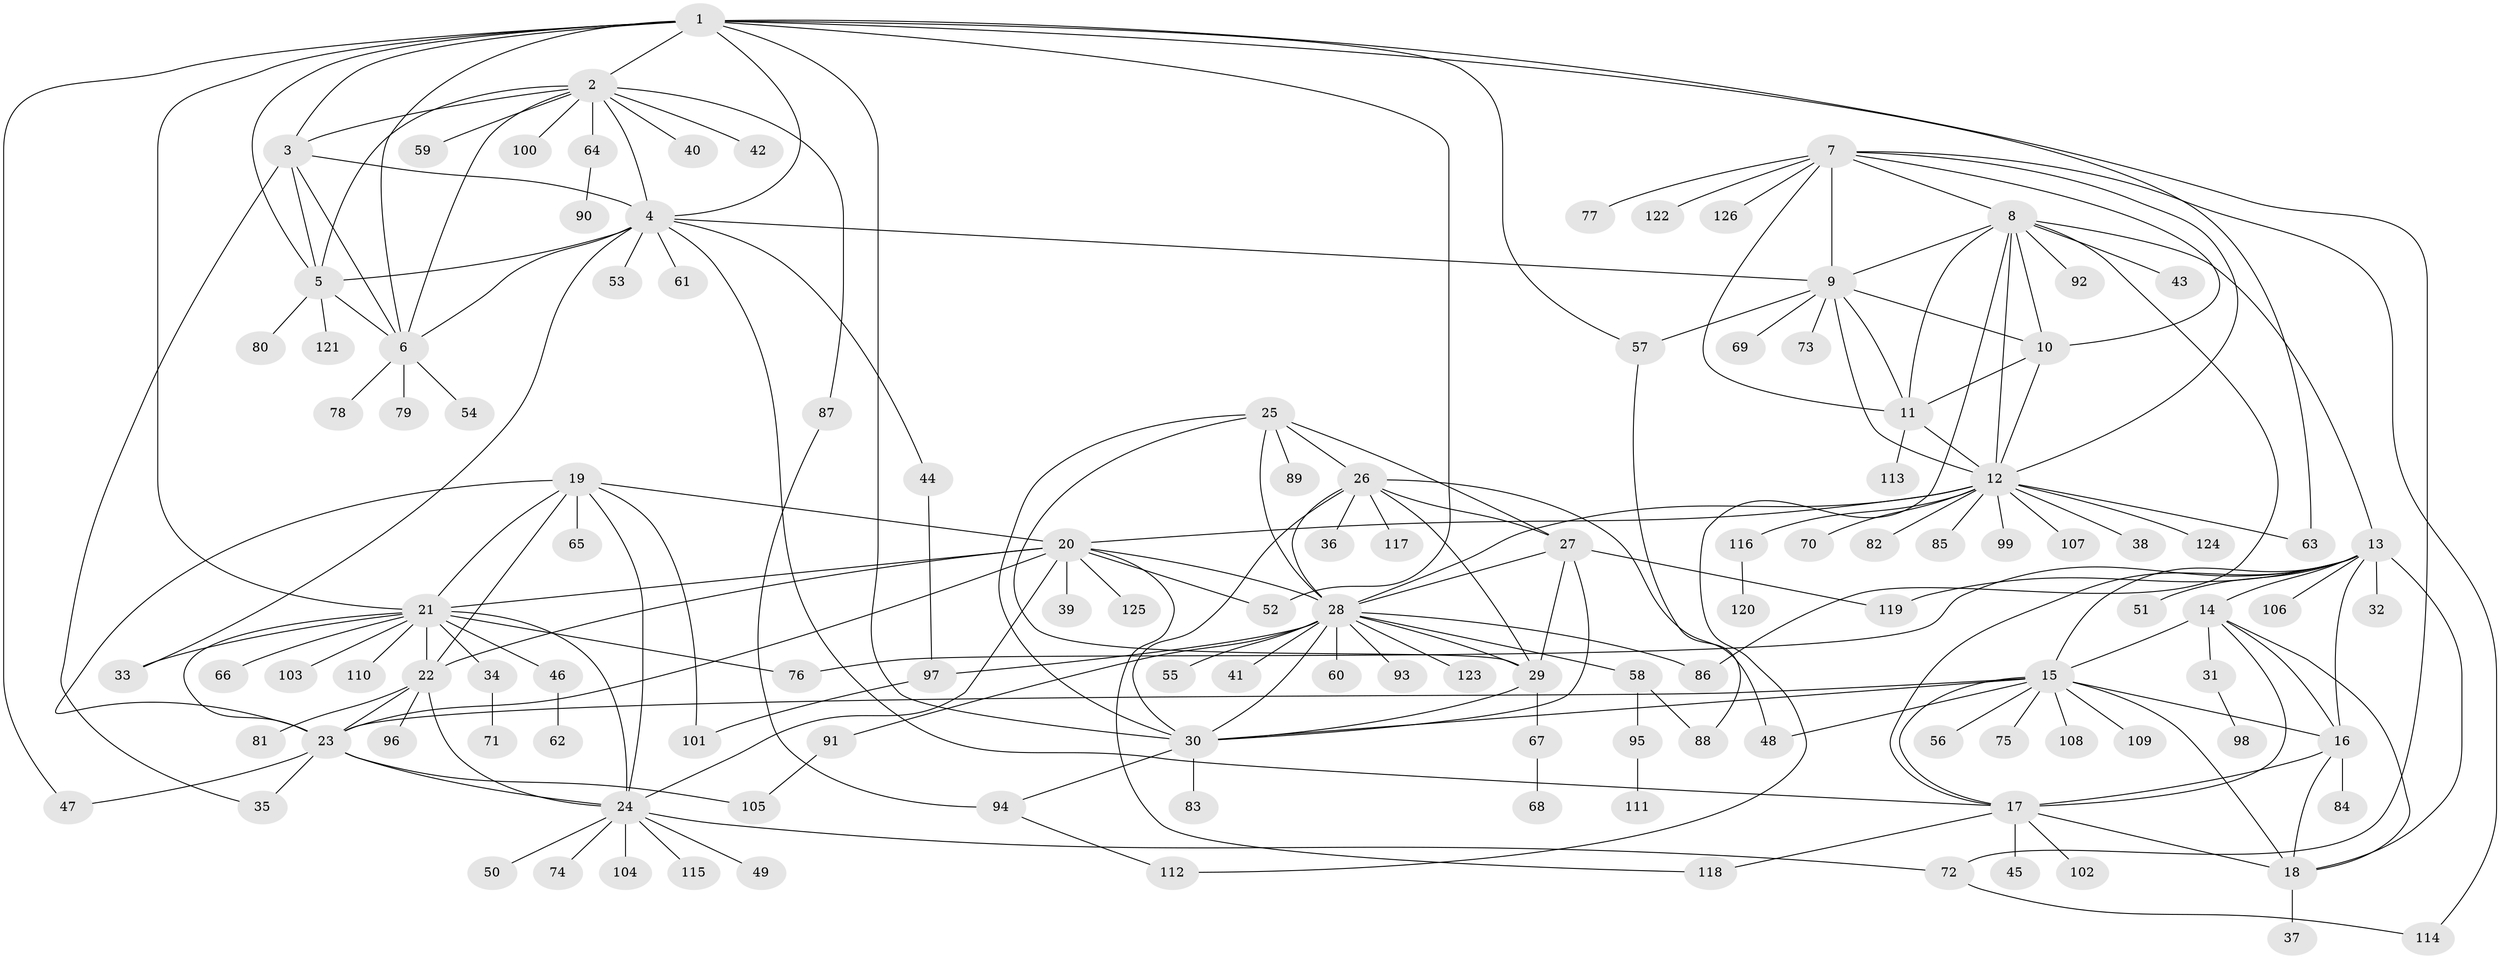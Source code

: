 // Generated by graph-tools (version 1.1) at 2025/02/03/09/25 03:02:45]
// undirected, 126 vertices, 200 edges
graph export_dot {
graph [start="1"]
  node [color=gray90,style=filled];
  1;
  2;
  3;
  4;
  5;
  6;
  7;
  8;
  9;
  10;
  11;
  12;
  13;
  14;
  15;
  16;
  17;
  18;
  19;
  20;
  21;
  22;
  23;
  24;
  25;
  26;
  27;
  28;
  29;
  30;
  31;
  32;
  33;
  34;
  35;
  36;
  37;
  38;
  39;
  40;
  41;
  42;
  43;
  44;
  45;
  46;
  47;
  48;
  49;
  50;
  51;
  52;
  53;
  54;
  55;
  56;
  57;
  58;
  59;
  60;
  61;
  62;
  63;
  64;
  65;
  66;
  67;
  68;
  69;
  70;
  71;
  72;
  73;
  74;
  75;
  76;
  77;
  78;
  79;
  80;
  81;
  82;
  83;
  84;
  85;
  86;
  87;
  88;
  89;
  90;
  91;
  92;
  93;
  94;
  95;
  96;
  97;
  98;
  99;
  100;
  101;
  102;
  103;
  104;
  105;
  106;
  107;
  108;
  109;
  110;
  111;
  112;
  113;
  114;
  115;
  116;
  117;
  118;
  119;
  120;
  121;
  122;
  123;
  124;
  125;
  126;
  1 -- 2;
  1 -- 3;
  1 -- 4;
  1 -- 5;
  1 -- 6;
  1 -- 21;
  1 -- 30;
  1 -- 47;
  1 -- 52;
  1 -- 57;
  1 -- 63;
  1 -- 72;
  2 -- 3;
  2 -- 4;
  2 -- 5;
  2 -- 6;
  2 -- 40;
  2 -- 42;
  2 -- 59;
  2 -- 64;
  2 -- 87;
  2 -- 100;
  3 -- 4;
  3 -- 5;
  3 -- 6;
  3 -- 35;
  4 -- 5;
  4 -- 6;
  4 -- 9;
  4 -- 17;
  4 -- 33;
  4 -- 44;
  4 -- 53;
  4 -- 61;
  5 -- 6;
  5 -- 80;
  5 -- 121;
  6 -- 54;
  6 -- 78;
  6 -- 79;
  7 -- 8;
  7 -- 9;
  7 -- 10;
  7 -- 11;
  7 -- 12;
  7 -- 77;
  7 -- 114;
  7 -- 122;
  7 -- 126;
  8 -- 9;
  8 -- 10;
  8 -- 11;
  8 -- 12;
  8 -- 13;
  8 -- 43;
  8 -- 86;
  8 -- 92;
  8 -- 112;
  9 -- 10;
  9 -- 11;
  9 -- 12;
  9 -- 57;
  9 -- 69;
  9 -- 73;
  10 -- 11;
  10 -- 12;
  11 -- 12;
  11 -- 113;
  12 -- 20;
  12 -- 28;
  12 -- 38;
  12 -- 63;
  12 -- 70;
  12 -- 82;
  12 -- 85;
  12 -- 99;
  12 -- 107;
  12 -- 116;
  12 -- 124;
  13 -- 14;
  13 -- 15;
  13 -- 16;
  13 -- 17;
  13 -- 18;
  13 -- 32;
  13 -- 51;
  13 -- 76;
  13 -- 106;
  13 -- 119;
  14 -- 15;
  14 -- 16;
  14 -- 17;
  14 -- 18;
  14 -- 31;
  15 -- 16;
  15 -- 17;
  15 -- 18;
  15 -- 23;
  15 -- 30;
  15 -- 48;
  15 -- 56;
  15 -- 75;
  15 -- 108;
  15 -- 109;
  16 -- 17;
  16 -- 18;
  16 -- 84;
  17 -- 18;
  17 -- 45;
  17 -- 102;
  17 -- 118;
  18 -- 37;
  19 -- 20;
  19 -- 21;
  19 -- 22;
  19 -- 23;
  19 -- 24;
  19 -- 65;
  19 -- 101;
  20 -- 21;
  20 -- 22;
  20 -- 23;
  20 -- 24;
  20 -- 28;
  20 -- 39;
  20 -- 52;
  20 -- 118;
  20 -- 125;
  21 -- 22;
  21 -- 23;
  21 -- 24;
  21 -- 33;
  21 -- 34;
  21 -- 46;
  21 -- 66;
  21 -- 76;
  21 -- 103;
  21 -- 110;
  22 -- 23;
  22 -- 24;
  22 -- 81;
  22 -- 96;
  23 -- 24;
  23 -- 35;
  23 -- 47;
  23 -- 105;
  24 -- 49;
  24 -- 50;
  24 -- 72;
  24 -- 74;
  24 -- 104;
  24 -- 115;
  25 -- 26;
  25 -- 27;
  25 -- 28;
  25 -- 29;
  25 -- 30;
  25 -- 89;
  26 -- 27;
  26 -- 28;
  26 -- 29;
  26 -- 30;
  26 -- 36;
  26 -- 48;
  26 -- 117;
  27 -- 28;
  27 -- 29;
  27 -- 30;
  27 -- 119;
  28 -- 29;
  28 -- 30;
  28 -- 41;
  28 -- 55;
  28 -- 58;
  28 -- 60;
  28 -- 86;
  28 -- 91;
  28 -- 93;
  28 -- 97;
  28 -- 123;
  29 -- 30;
  29 -- 67;
  30 -- 83;
  30 -- 94;
  31 -- 98;
  34 -- 71;
  44 -- 97;
  46 -- 62;
  57 -- 88;
  58 -- 88;
  58 -- 95;
  64 -- 90;
  67 -- 68;
  72 -- 114;
  87 -- 94;
  91 -- 105;
  94 -- 112;
  95 -- 111;
  97 -- 101;
  116 -- 120;
}
